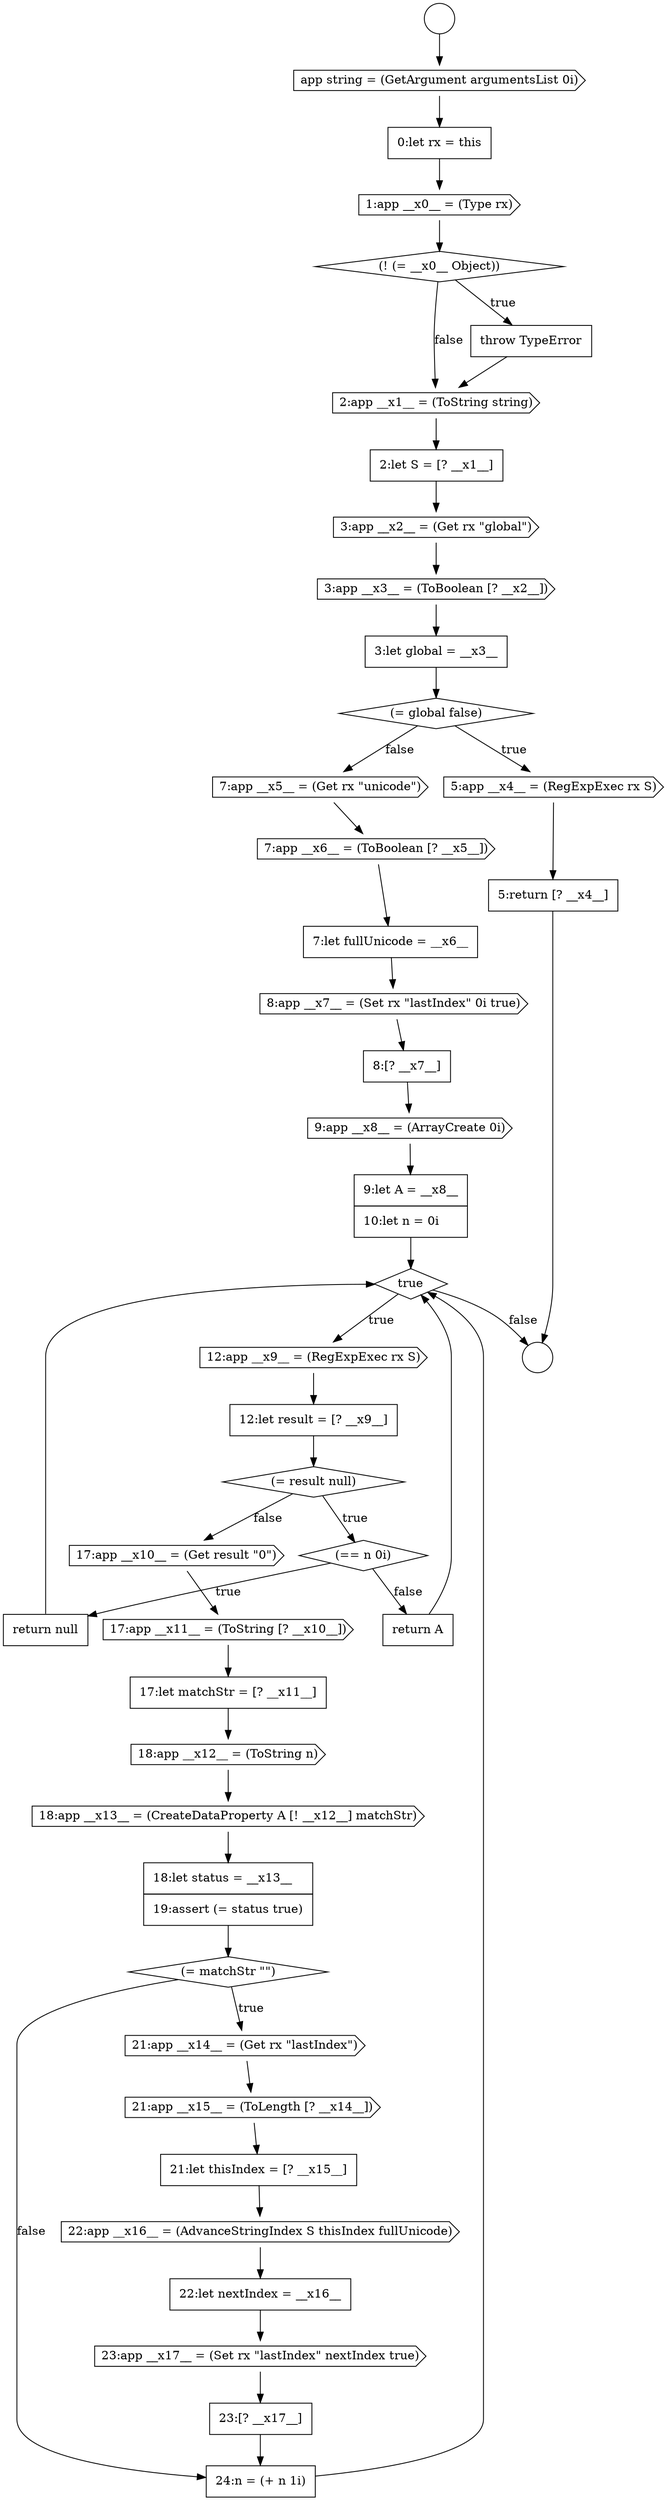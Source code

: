 digraph {
  node12812 [shape=none, margin=0, label=<<font color="black">
    <table border="0" cellborder="1" cellspacing="0" cellpadding="10">
      <tr><td align="left">7:let fullUnicode = __x6__</td></tr>
    </table>
  </font>> color="black" fillcolor="white" style=filled]
  node12816 [shape=none, margin=0, label=<<font color="black">
    <table border="0" cellborder="1" cellspacing="0" cellpadding="10">
      <tr><td align="left">9:let A = __x8__</td></tr>
      <tr><td align="left">10:let n = 0i</td></tr>
    </table>
  </font>> color="black" fillcolor="white" style=filled]
  node12833 [shape=none, margin=0, label=<<font color="black">
    <table border="0" cellborder="1" cellspacing="0" cellpadding="10">
      <tr><td align="left">21:let thisIndex = [? __x15__]</td></tr>
    </table>
  </font>> color="black" fillcolor="white" style=filled]
  node12828 [shape=cds, label=<<font color="black">18:app __x13__ = (CreateDataProperty A [! __x12__] matchStr)</font>> color="black" fillcolor="white" style=filled]
  node12809 [shape=none, margin=0, label=<<font color="black">
    <table border="0" cellborder="1" cellspacing="0" cellpadding="10">
      <tr><td align="left">5:return [? __x4__]</td></tr>
    </table>
  </font>> color="black" fillcolor="white" style=filled]
  node12822 [shape=none, margin=0, label=<<font color="black">
    <table border="0" cellborder="1" cellspacing="0" cellpadding="10">
      <tr><td align="left">return null</td></tr>
    </table>
  </font>> color="black" fillcolor="white" style=filled]
  node12823 [shape=none, margin=0, label=<<font color="black">
    <table border="0" cellborder="1" cellspacing="0" cellpadding="10">
      <tr><td align="left">return A</td></tr>
    </table>
  </font>> color="black" fillcolor="white" style=filled]
  node12835 [shape=none, margin=0, label=<<font color="black">
    <table border="0" cellborder="1" cellspacing="0" cellpadding="10">
      <tr><td align="left">22:let nextIndex = __x16__</td></tr>
    </table>
  </font>> color="black" fillcolor="white" style=filled]
  node12806 [shape=none, margin=0, label=<<font color="black">
    <table border="0" cellborder="1" cellspacing="0" cellpadding="10">
      <tr><td align="left">3:let global = __x3__</td></tr>
    </table>
  </font>> color="black" fillcolor="white" style=filled]
  node12817 [shape=diamond, label=<<font color="black">true</font>> color="black" fillcolor="white" style=filled]
  node12807 [shape=diamond, label=<<font color="black">(= global false)</font>> color="black" fillcolor="white" style=filled]
  node12826 [shape=none, margin=0, label=<<font color="black">
    <table border="0" cellborder="1" cellspacing="0" cellpadding="10">
      <tr><td align="left">17:let matchStr = [? __x11__]</td></tr>
    </table>
  </font>> color="black" fillcolor="white" style=filled]
  node12805 [shape=cds, label=<<font color="black">3:app __x3__ = (ToBoolean [? __x2__])</font>> color="black" fillcolor="white" style=filled]
  node12798 [shape=none, margin=0, label=<<font color="black">
    <table border="0" cellborder="1" cellspacing="0" cellpadding="10">
      <tr><td align="left">0:let rx = this</td></tr>
    </table>
  </font>> color="black" fillcolor="white" style=filled]
  node12832 [shape=cds, label=<<font color="black">21:app __x15__ = (ToLength [? __x14__])</font>> color="black" fillcolor="white" style=filled]
  node12819 [shape=none, margin=0, label=<<font color="black">
    <table border="0" cellborder="1" cellspacing="0" cellpadding="10">
      <tr><td align="left">12:let result = [? __x9__]</td></tr>
    </table>
  </font>> color="black" fillcolor="white" style=filled]
  node12837 [shape=none, margin=0, label=<<font color="black">
    <table border="0" cellborder="1" cellspacing="0" cellpadding="10">
      <tr><td align="left">23:[? __x17__]</td></tr>
    </table>
  </font>> color="black" fillcolor="white" style=filled]
  node12804 [shape=cds, label=<<font color="black">3:app __x2__ = (Get rx &quot;global&quot;)</font>> color="black" fillcolor="white" style=filled]
  node12824 [shape=cds, label=<<font color="black">17:app __x10__ = (Get result &quot;0&quot;)</font>> color="black" fillcolor="white" style=filled]
  node12799 [shape=cds, label=<<font color="black">1:app __x0__ = (Type rx)</font>> color="black" fillcolor="white" style=filled]
  node12796 [shape=circle label=" " color="black" fillcolor="white" style=filled]
  node12834 [shape=cds, label=<<font color="black">22:app __x16__ = (AdvanceStringIndex S thisIndex fullUnicode)</font>> color="black" fillcolor="white" style=filled]
  node12818 [shape=cds, label=<<font color="black">12:app __x9__ = (RegExpExec rx S)</font>> color="black" fillcolor="white" style=filled]
  node12803 [shape=none, margin=0, label=<<font color="black">
    <table border="0" cellborder="1" cellspacing="0" cellpadding="10">
      <tr><td align="left">2:let S = [? __x1__]</td></tr>
    </table>
  </font>> color="black" fillcolor="white" style=filled]
  node12795 [shape=circle label=" " color="black" fillcolor="white" style=filled]
  node12838 [shape=none, margin=0, label=<<font color="black">
    <table border="0" cellborder="1" cellspacing="0" cellpadding="10">
      <tr><td align="left">24:n = (+ n 1i)</td></tr>
    </table>
  </font>> color="black" fillcolor="white" style=filled]
  node12800 [shape=diamond, label=<<font color="black">(! (= __x0__ Object))</font>> color="black" fillcolor="white" style=filled]
  node12831 [shape=cds, label=<<font color="black">21:app __x14__ = (Get rx &quot;lastIndex&quot;)</font>> color="black" fillcolor="white" style=filled]
  node12808 [shape=cds, label=<<font color="black">5:app __x4__ = (RegExpExec rx S)</font>> color="black" fillcolor="white" style=filled]
  node12813 [shape=cds, label=<<font color="black">8:app __x7__ = (Set rx &quot;lastIndex&quot; 0i true)</font>> color="black" fillcolor="white" style=filled]
  node12827 [shape=cds, label=<<font color="black">18:app __x12__ = (ToString n)</font>> color="black" fillcolor="white" style=filled]
  node12830 [shape=diamond, label=<<font color="black">(= matchStr &quot;&quot;)</font>> color="black" fillcolor="white" style=filled]
  node12825 [shape=cds, label=<<font color="black">17:app __x11__ = (ToString [? __x10__])</font>> color="black" fillcolor="white" style=filled]
  node12814 [shape=none, margin=0, label=<<font color="black">
    <table border="0" cellborder="1" cellspacing="0" cellpadding="10">
      <tr><td align="left">8:[? __x7__]</td></tr>
    </table>
  </font>> color="black" fillcolor="white" style=filled]
  node12810 [shape=cds, label=<<font color="black">7:app __x5__ = (Get rx &quot;unicode&quot;)</font>> color="black" fillcolor="white" style=filled]
  node12821 [shape=diamond, label=<<font color="black">(== n 0i)</font>> color="black" fillcolor="white" style=filled]
  node12802 [shape=cds, label=<<font color="black">2:app __x1__ = (ToString string)</font>> color="black" fillcolor="white" style=filled]
  node12797 [shape=cds, label=<<font color="black">app string = (GetArgument argumentsList 0i)</font>> color="black" fillcolor="white" style=filled]
  node12811 [shape=cds, label=<<font color="black">7:app __x6__ = (ToBoolean [? __x5__])</font>> color="black" fillcolor="white" style=filled]
  node12829 [shape=none, margin=0, label=<<font color="black">
    <table border="0" cellborder="1" cellspacing="0" cellpadding="10">
      <tr><td align="left">18:let status = __x13__</td></tr>
      <tr><td align="left">19:assert (= status true)</td></tr>
    </table>
  </font>> color="black" fillcolor="white" style=filled]
  node12815 [shape=cds, label=<<font color="black">9:app __x8__ = (ArrayCreate 0i)</font>> color="black" fillcolor="white" style=filled]
  node12836 [shape=cds, label=<<font color="black">23:app __x17__ = (Set rx &quot;lastIndex&quot; nextIndex true)</font>> color="black" fillcolor="white" style=filled]
  node12820 [shape=diamond, label=<<font color="black">(= result null)</font>> color="black" fillcolor="white" style=filled]
  node12801 [shape=none, margin=0, label=<<font color="black">
    <table border="0" cellborder="1" cellspacing="0" cellpadding="10">
      <tr><td align="left">throw TypeError</td></tr>
    </table>
  </font>> color="black" fillcolor="white" style=filled]
  node12827 -> node12828 [ color="black"]
  node12816 -> node12817 [ color="black"]
  node12838 -> node12817 [ color="black"]
  node12834 -> node12835 [ color="black"]
  node12800 -> node12801 [label=<<font color="black">true</font>> color="black"]
  node12800 -> node12802 [label=<<font color="black">false</font>> color="black"]
  node12813 -> node12814 [ color="black"]
  node12797 -> node12798 [ color="black"]
  node12807 -> node12808 [label=<<font color="black">true</font>> color="black"]
  node12807 -> node12810 [label=<<font color="black">false</font>> color="black"]
  node12801 -> node12802 [ color="black"]
  node12799 -> node12800 [ color="black"]
  node12830 -> node12831 [label=<<font color="black">true</font>> color="black"]
  node12830 -> node12838 [label=<<font color="black">false</font>> color="black"]
  node12826 -> node12827 [ color="black"]
  node12814 -> node12815 [ color="black"]
  node12831 -> node12832 [ color="black"]
  node12823 -> node12817 [ color="black"]
  node12795 -> node12797 [ color="black"]
  node12819 -> node12820 [ color="black"]
  node12822 -> node12817 [ color="black"]
  node12835 -> node12836 [ color="black"]
  node12821 -> node12822 [label=<<font color="black">true</font>> color="black"]
  node12821 -> node12823 [label=<<font color="black">false</font>> color="black"]
  node12833 -> node12834 [ color="black"]
  node12818 -> node12819 [ color="black"]
  node12805 -> node12806 [ color="black"]
  node12810 -> node12811 [ color="black"]
  node12820 -> node12821 [label=<<font color="black">true</font>> color="black"]
  node12820 -> node12824 [label=<<font color="black">false</font>> color="black"]
  node12836 -> node12837 [ color="black"]
  node12812 -> node12813 [ color="black"]
  node12837 -> node12838 [ color="black"]
  node12815 -> node12816 [ color="black"]
  node12809 -> node12796 [ color="black"]
  node12798 -> node12799 [ color="black"]
  node12817 -> node12818 [label=<<font color="black">true</font>> color="black"]
  node12817 -> node12796 [label=<<font color="black">false</font>> color="black"]
  node12811 -> node12812 [ color="black"]
  node12828 -> node12829 [ color="black"]
  node12829 -> node12830 [ color="black"]
  node12806 -> node12807 [ color="black"]
  node12824 -> node12825 [ color="black"]
  node12803 -> node12804 [ color="black"]
  node12802 -> node12803 [ color="black"]
  node12804 -> node12805 [ color="black"]
  node12808 -> node12809 [ color="black"]
  node12825 -> node12826 [ color="black"]
  node12832 -> node12833 [ color="black"]
}
